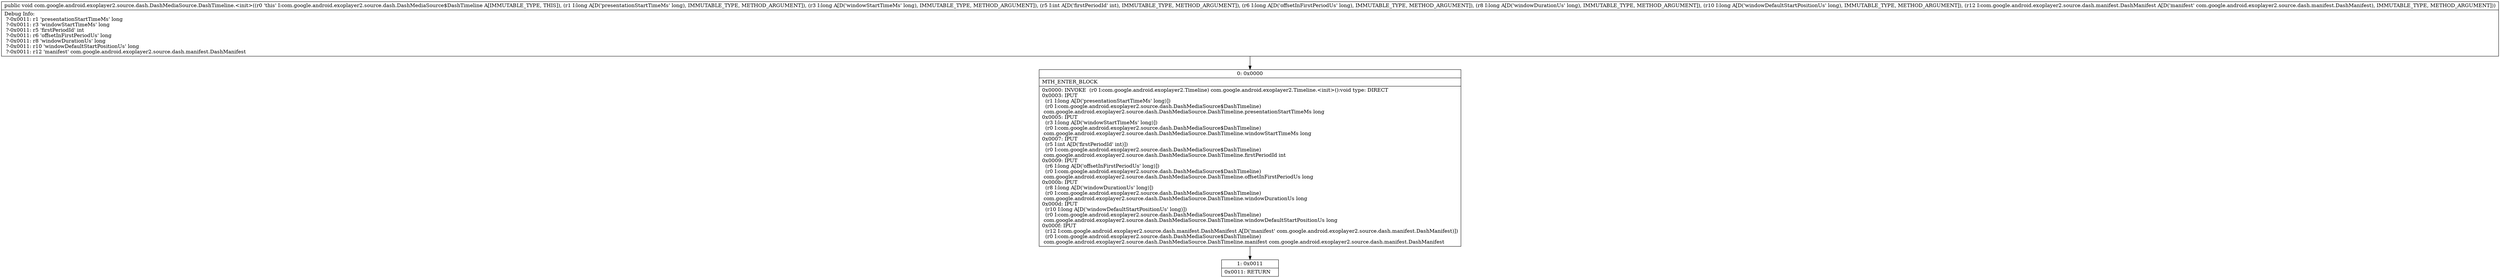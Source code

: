 digraph "CFG forcom.google.android.exoplayer2.source.dash.DashMediaSource.DashTimeline.\<init\>(JJIJJJLcom\/google\/android\/exoplayer2\/source\/dash\/manifest\/DashManifest;)V" {
Node_0 [shape=record,label="{0\:\ 0x0000|MTH_ENTER_BLOCK\l|0x0000: INVOKE  (r0 I:com.google.android.exoplayer2.Timeline) com.google.android.exoplayer2.Timeline.\<init\>():void type: DIRECT \l0x0003: IPUT  \l  (r1 I:long A[D('presentationStartTimeMs' long)])\l  (r0 I:com.google.android.exoplayer2.source.dash.DashMediaSource$DashTimeline)\l com.google.android.exoplayer2.source.dash.DashMediaSource.DashTimeline.presentationStartTimeMs long \l0x0005: IPUT  \l  (r3 I:long A[D('windowStartTimeMs' long)])\l  (r0 I:com.google.android.exoplayer2.source.dash.DashMediaSource$DashTimeline)\l com.google.android.exoplayer2.source.dash.DashMediaSource.DashTimeline.windowStartTimeMs long \l0x0007: IPUT  \l  (r5 I:int A[D('firstPeriodId' int)])\l  (r0 I:com.google.android.exoplayer2.source.dash.DashMediaSource$DashTimeline)\l com.google.android.exoplayer2.source.dash.DashMediaSource.DashTimeline.firstPeriodId int \l0x0009: IPUT  \l  (r6 I:long A[D('offsetInFirstPeriodUs' long)])\l  (r0 I:com.google.android.exoplayer2.source.dash.DashMediaSource$DashTimeline)\l com.google.android.exoplayer2.source.dash.DashMediaSource.DashTimeline.offsetInFirstPeriodUs long \l0x000b: IPUT  \l  (r8 I:long A[D('windowDurationUs' long)])\l  (r0 I:com.google.android.exoplayer2.source.dash.DashMediaSource$DashTimeline)\l com.google.android.exoplayer2.source.dash.DashMediaSource.DashTimeline.windowDurationUs long \l0x000d: IPUT  \l  (r10 I:long A[D('windowDefaultStartPositionUs' long)])\l  (r0 I:com.google.android.exoplayer2.source.dash.DashMediaSource$DashTimeline)\l com.google.android.exoplayer2.source.dash.DashMediaSource.DashTimeline.windowDefaultStartPositionUs long \l0x000f: IPUT  \l  (r12 I:com.google.android.exoplayer2.source.dash.manifest.DashManifest A[D('manifest' com.google.android.exoplayer2.source.dash.manifest.DashManifest)])\l  (r0 I:com.google.android.exoplayer2.source.dash.DashMediaSource$DashTimeline)\l com.google.android.exoplayer2.source.dash.DashMediaSource.DashTimeline.manifest com.google.android.exoplayer2.source.dash.manifest.DashManifest \l}"];
Node_1 [shape=record,label="{1\:\ 0x0011|0x0011: RETURN   \l}"];
MethodNode[shape=record,label="{public void com.google.android.exoplayer2.source.dash.DashMediaSource.DashTimeline.\<init\>((r0 'this' I:com.google.android.exoplayer2.source.dash.DashMediaSource$DashTimeline A[IMMUTABLE_TYPE, THIS]), (r1 I:long A[D('presentationStartTimeMs' long), IMMUTABLE_TYPE, METHOD_ARGUMENT]), (r3 I:long A[D('windowStartTimeMs' long), IMMUTABLE_TYPE, METHOD_ARGUMENT]), (r5 I:int A[D('firstPeriodId' int), IMMUTABLE_TYPE, METHOD_ARGUMENT]), (r6 I:long A[D('offsetInFirstPeriodUs' long), IMMUTABLE_TYPE, METHOD_ARGUMENT]), (r8 I:long A[D('windowDurationUs' long), IMMUTABLE_TYPE, METHOD_ARGUMENT]), (r10 I:long A[D('windowDefaultStartPositionUs' long), IMMUTABLE_TYPE, METHOD_ARGUMENT]), (r12 I:com.google.android.exoplayer2.source.dash.manifest.DashManifest A[D('manifest' com.google.android.exoplayer2.source.dash.manifest.DashManifest), IMMUTABLE_TYPE, METHOD_ARGUMENT]))  | Debug Info:\l  ?\-0x0011: r1 'presentationStartTimeMs' long\l  ?\-0x0011: r3 'windowStartTimeMs' long\l  ?\-0x0011: r5 'firstPeriodId' int\l  ?\-0x0011: r6 'offsetInFirstPeriodUs' long\l  ?\-0x0011: r8 'windowDurationUs' long\l  ?\-0x0011: r10 'windowDefaultStartPositionUs' long\l  ?\-0x0011: r12 'manifest' com.google.android.exoplayer2.source.dash.manifest.DashManifest\l}"];
MethodNode -> Node_0;
Node_0 -> Node_1;
}

